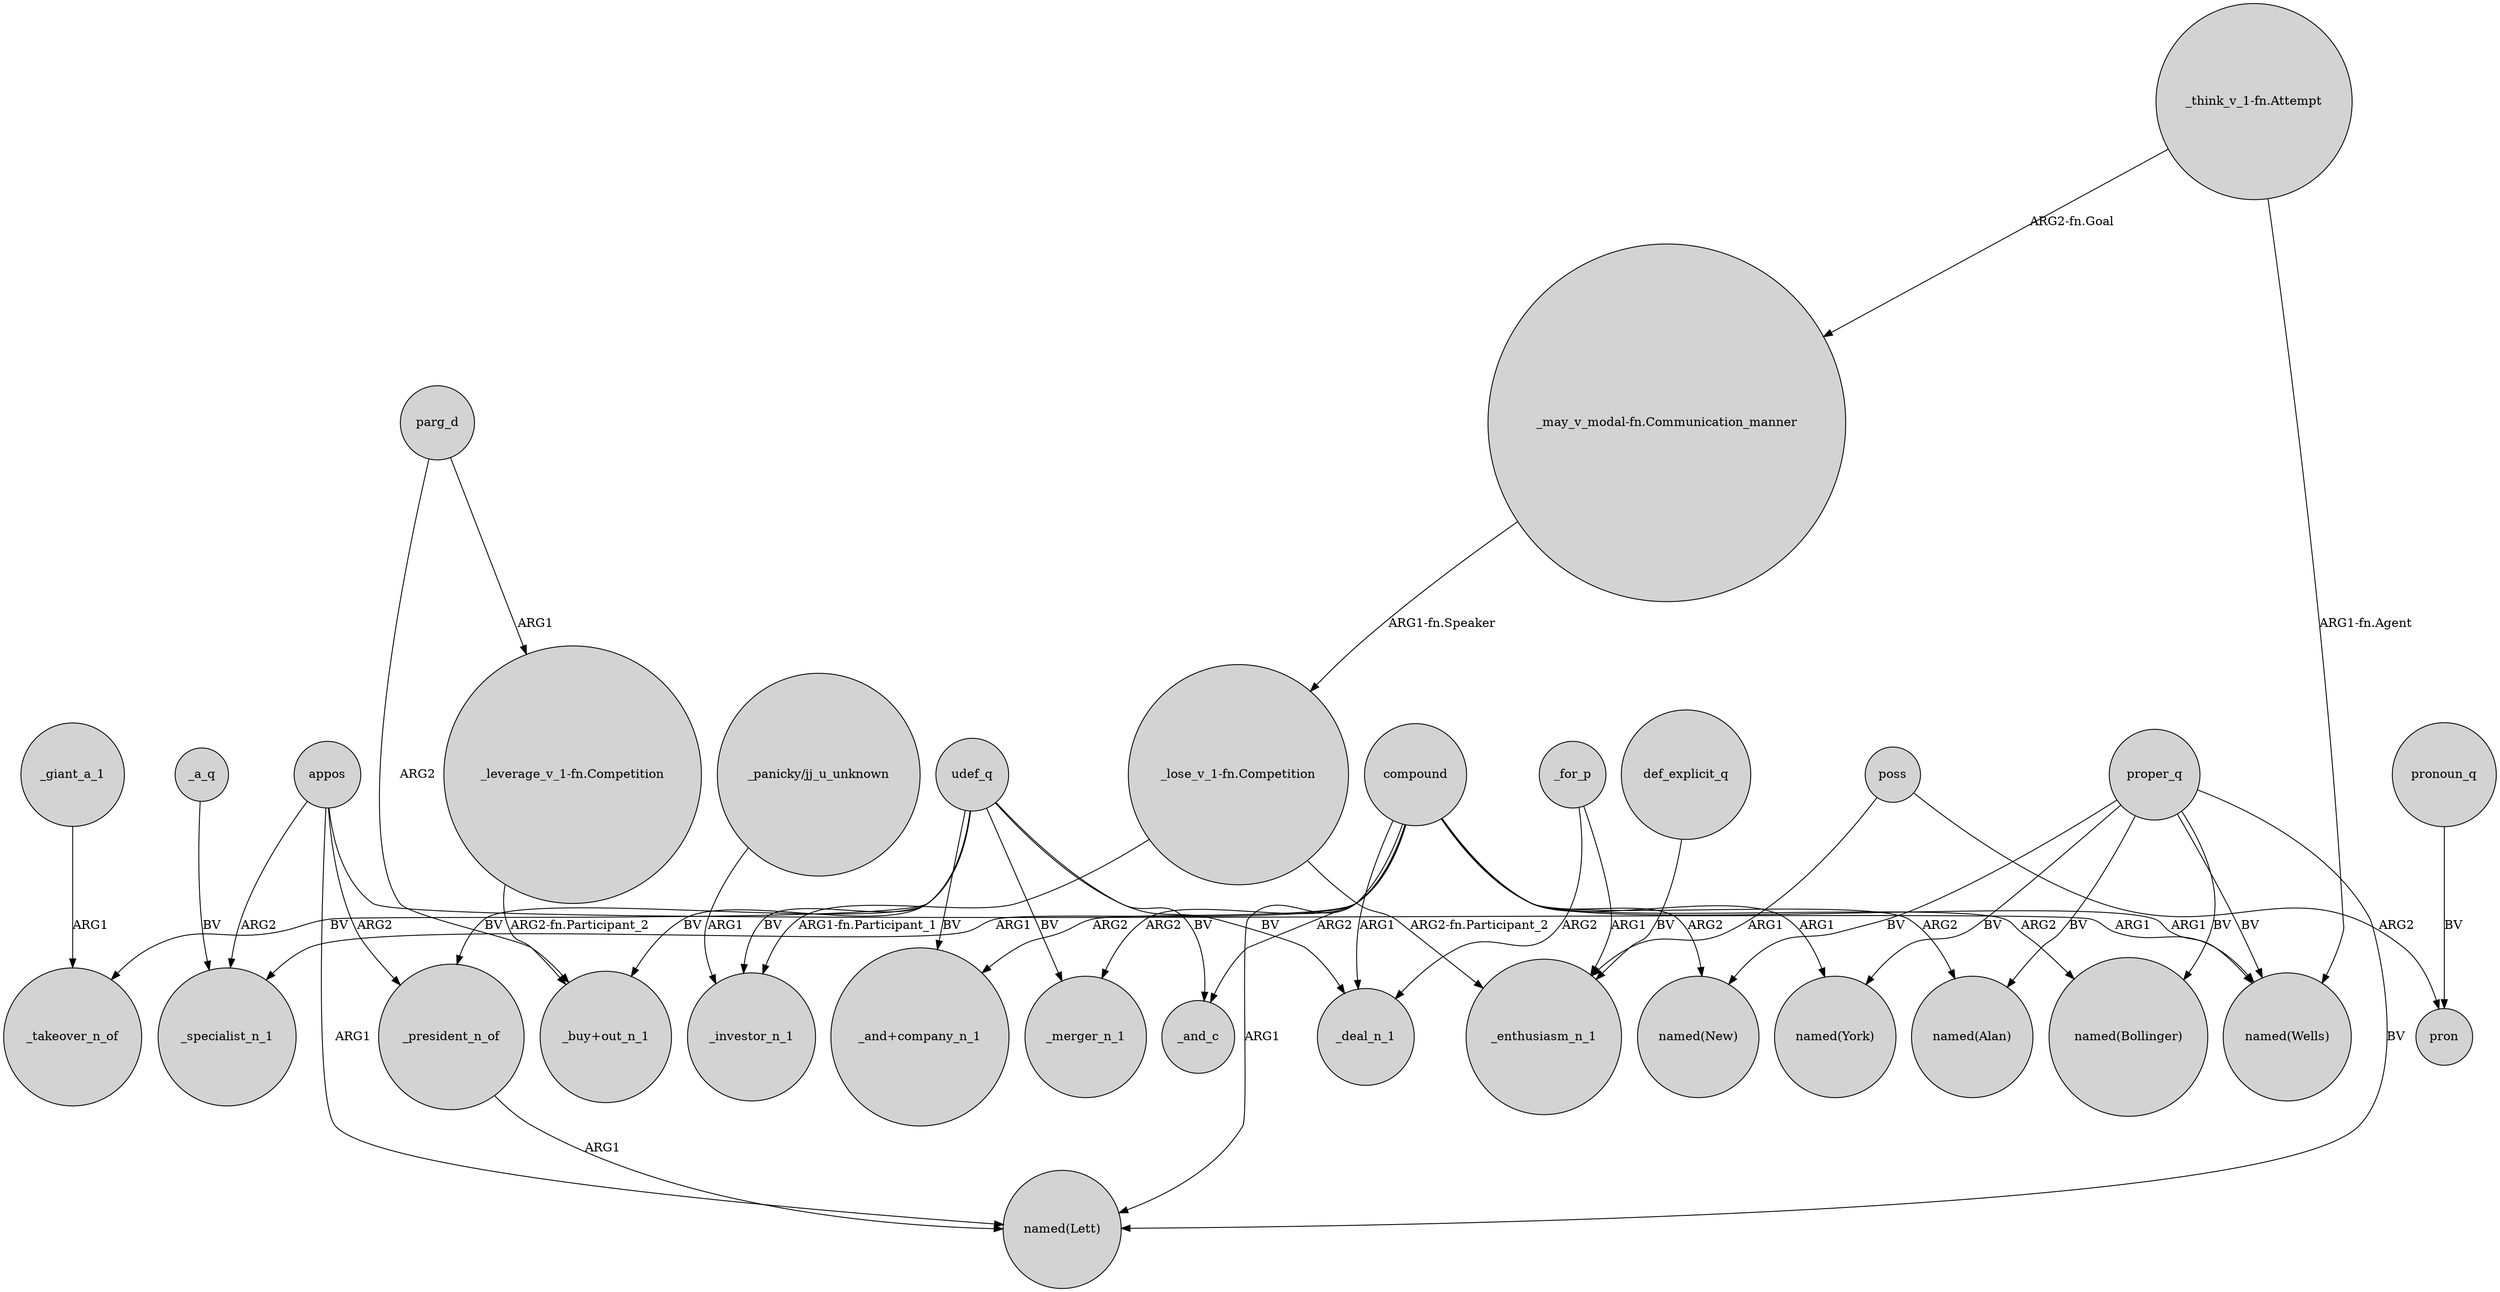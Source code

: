 digraph {
	node [shape=circle style=filled]
	appos -> _president_n_of [label=ARG2]
	"_lose_v_1-fn.Competition" -> _enthusiasm_n_1 [label="ARG2-fn.Participant_2"]
	compound -> _specialist_n_1 [label=ARG1]
	compound -> "_and+company_n_1" [label=ARG2]
	compound -> "named(New)" [label=ARG2]
	_giant_a_1 -> _takeover_n_of [label=ARG1]
	appos -> _specialist_n_1 [label=ARG2]
	proper_q -> "named(New)" [label=BV]
	parg_d -> "_leverage_v_1-fn.Competition" [label=ARG1]
	"_may_v_modal-fn.Communication_manner" -> "_lose_v_1-fn.Competition" [label="ARG1-fn.Speaker"]
	compound -> _merger_n_1 [label=ARG2]
	appos -> "named(Lett)" [label=ARG1]
	udef_q -> _and_c [label=BV]
	udef_q -> "_buy+out_n_1" [label=BV]
	parg_d -> "_buy+out_n_1" [label=ARG2]
	compound -> _and_c [label=ARG2]
	proper_q -> "named(York)" [label=BV]
	pronoun_q -> pron [label=BV]
	udef_q -> _takeover_n_of [label=BV]
	compound -> "named(Wells)" [label=ARG1]
	compound -> "named(Lett)" [label=ARG1]
	poss -> pron [label=ARG2]
	"_think_v_1-fn.Attempt" -> "named(Wells)" [label="ARG1-fn.Agent"]
	_for_p -> _enthusiasm_n_1 [label=ARG1]
	"_lose_v_1-fn.Competition" -> _investor_n_1 [label="ARG1-fn.Participant_1"]
	_a_q -> _specialist_n_1 [label=BV]
	compound -> _deal_n_1 [label=ARG1]
	def_explicit_q -> _enthusiasm_n_1 [label=BV]
	udef_q -> _deal_n_1 [label=BV]
	poss -> _enthusiasm_n_1 [label=ARG1]
	appos -> "named(Wells)" [label=ARG1]
	"_think_v_1-fn.Attempt" -> "_may_v_modal-fn.Communication_manner" [label="ARG2-fn.Goal"]
	proper_q -> "named(Wells)" [label=BV]
	"_leverage_v_1-fn.Competition" -> "_buy+out_n_1" [label="ARG2-fn.Participant_2"]
	proper_q -> "named(Lett)" [label=BV]
	"_panicky/jj_u_unknown" -> _investor_n_1 [label=ARG1]
	proper_q -> "named(Alan)" [label=BV]
	proper_q -> "named(Bollinger)" [label=BV]
	udef_q -> "_and+company_n_1" [label=BV]
	compound -> "named(York)" [label=ARG1]
	compound -> "named(Alan)" [label=ARG2]
	_president_n_of -> "named(Lett)" [label=ARG1]
	udef_q -> _investor_n_1 [label=BV]
	udef_q -> _president_n_of [label=BV]
	udef_q -> _merger_n_1 [label=BV]
	_for_p -> _deal_n_1 [label=ARG2]
	compound -> "named(Bollinger)" [label=ARG2]
}
